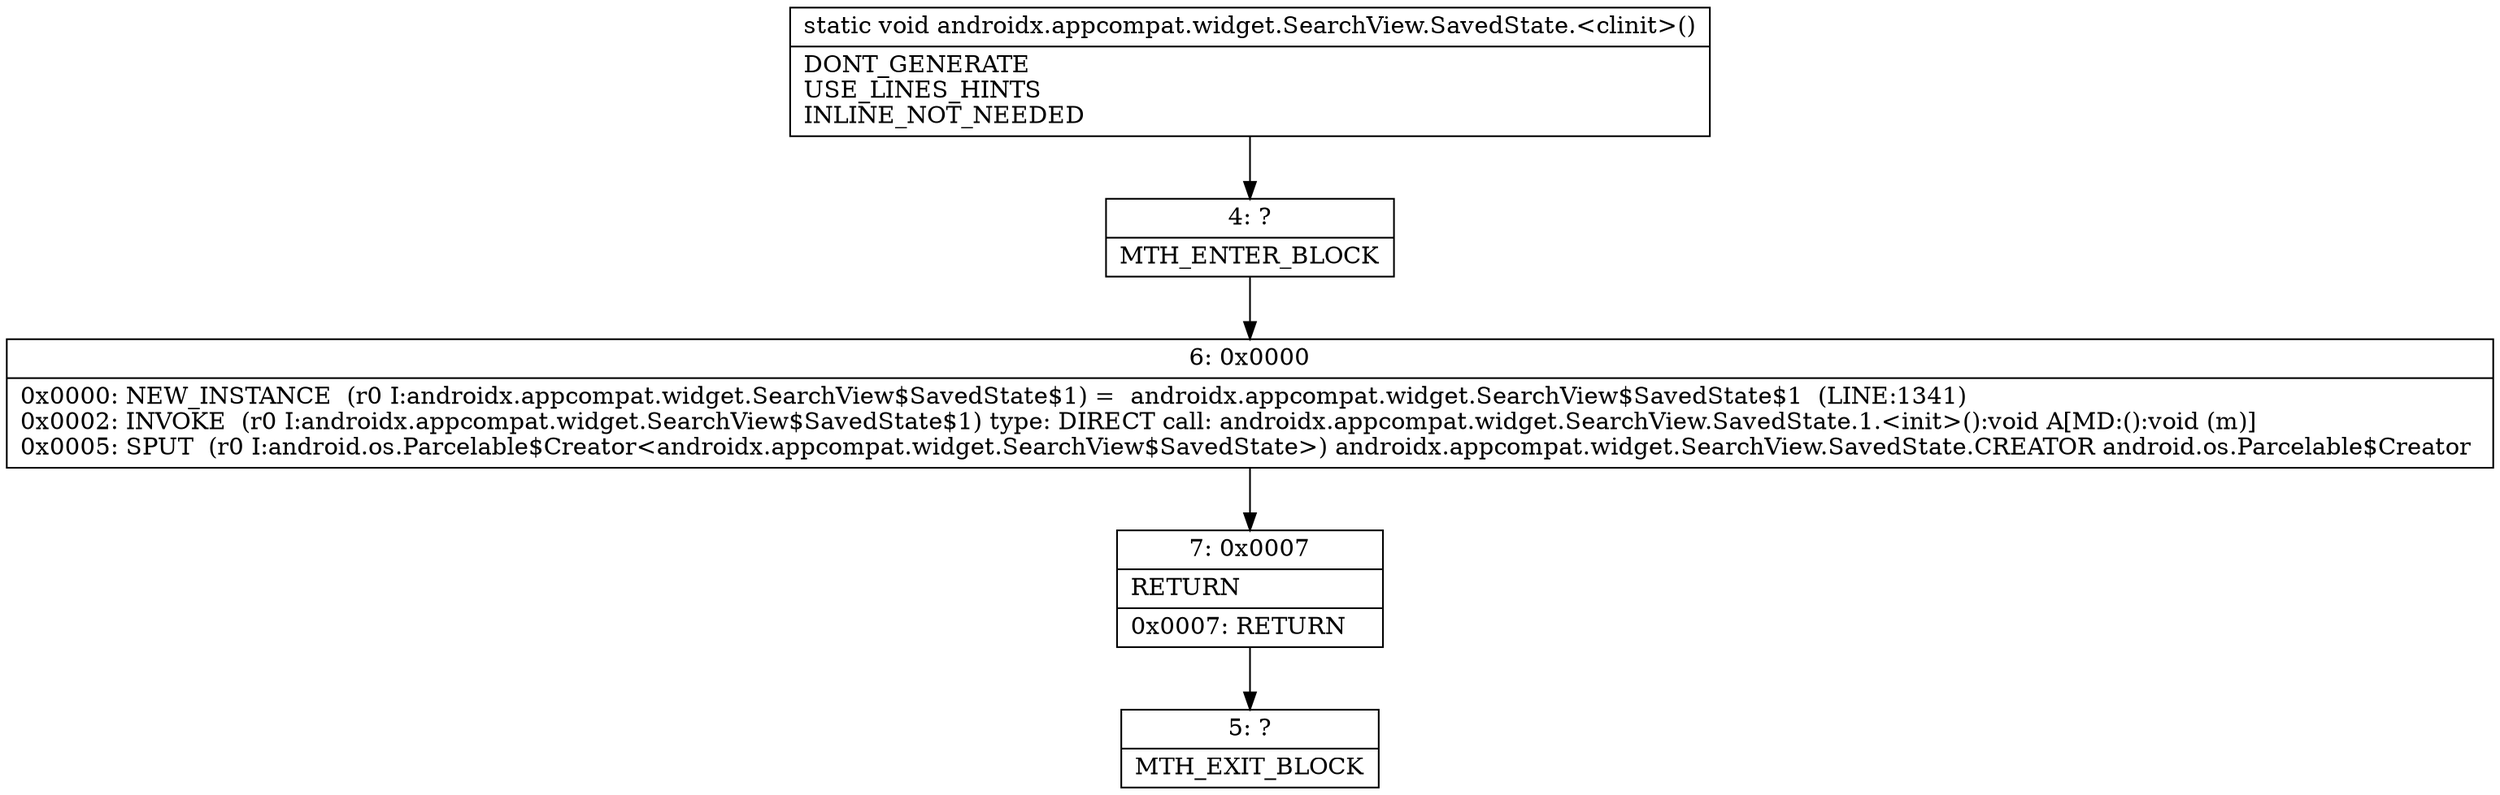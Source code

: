 digraph "CFG forandroidx.appcompat.widget.SearchView.SavedState.\<clinit\>()V" {
Node_4 [shape=record,label="{4\:\ ?|MTH_ENTER_BLOCK\l}"];
Node_6 [shape=record,label="{6\:\ 0x0000|0x0000: NEW_INSTANCE  (r0 I:androidx.appcompat.widget.SearchView$SavedState$1) =  androidx.appcompat.widget.SearchView$SavedState$1  (LINE:1341)\l0x0002: INVOKE  (r0 I:androidx.appcompat.widget.SearchView$SavedState$1) type: DIRECT call: androidx.appcompat.widget.SearchView.SavedState.1.\<init\>():void A[MD:():void (m)]\l0x0005: SPUT  (r0 I:android.os.Parcelable$Creator\<androidx.appcompat.widget.SearchView$SavedState\>) androidx.appcompat.widget.SearchView.SavedState.CREATOR android.os.Parcelable$Creator \l}"];
Node_7 [shape=record,label="{7\:\ 0x0007|RETURN\l|0x0007: RETURN   \l}"];
Node_5 [shape=record,label="{5\:\ ?|MTH_EXIT_BLOCK\l}"];
MethodNode[shape=record,label="{static void androidx.appcompat.widget.SearchView.SavedState.\<clinit\>()  | DONT_GENERATE\lUSE_LINES_HINTS\lINLINE_NOT_NEEDED\l}"];
MethodNode -> Node_4;Node_4 -> Node_6;
Node_6 -> Node_7;
Node_7 -> Node_5;
}


